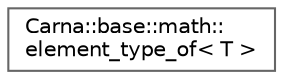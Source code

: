 digraph "Graphical Class Hierarchy"
{
 // LATEX_PDF_SIZE
  bgcolor="transparent";
  edge [fontname=Helvetica,fontsize=10,labelfontname=Helvetica,labelfontsize=10];
  node [fontname=Helvetica,fontsize=10,shape=box,height=0.2,width=0.4];
  rankdir="LR";
  Node0 [id="Node000000",label="Carna::base::math::\lelement_type_of\< T \>",height=0.2,width=0.4,color="grey40", fillcolor="white", style="filled",URL="$structCarna_1_1base_1_1math_1_1element__type__of.html",tooltip="Retrieves element types of vectors and scalars. General case assumes a scalar type."];
}
